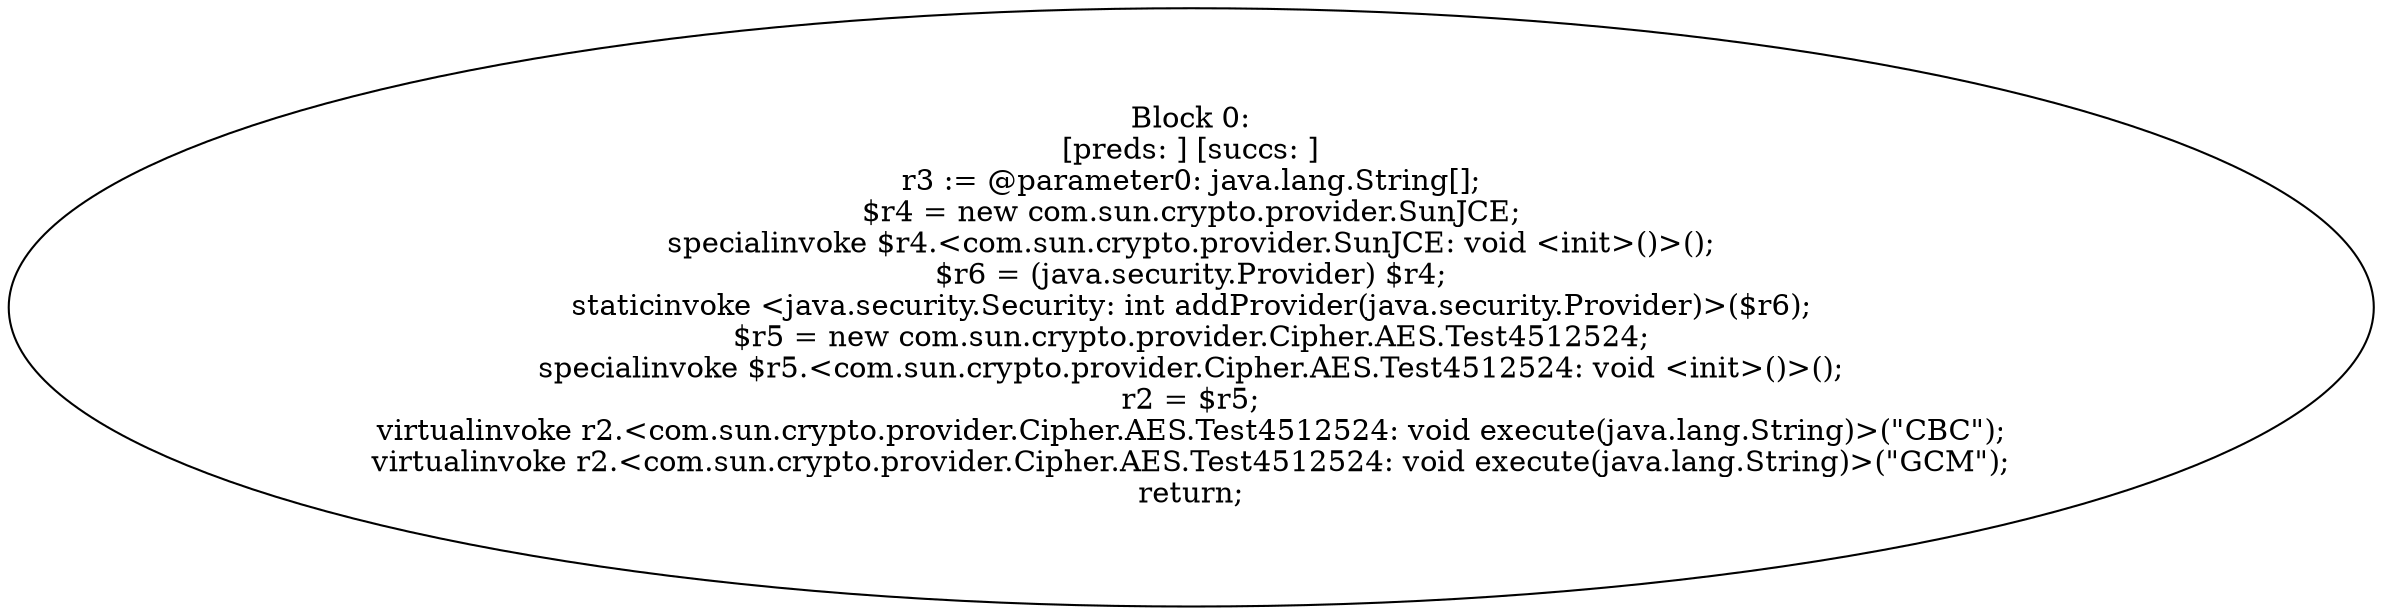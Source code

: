 digraph "unitGraph" {
    "Block 0:
[preds: ] [succs: ]
r3 := @parameter0: java.lang.String[];
$r4 = new com.sun.crypto.provider.SunJCE;
specialinvoke $r4.<com.sun.crypto.provider.SunJCE: void <init>()>();
$r6 = (java.security.Provider) $r4;
staticinvoke <java.security.Security: int addProvider(java.security.Provider)>($r6);
$r5 = new com.sun.crypto.provider.Cipher.AES.Test4512524;
specialinvoke $r5.<com.sun.crypto.provider.Cipher.AES.Test4512524: void <init>()>();
r2 = $r5;
virtualinvoke r2.<com.sun.crypto.provider.Cipher.AES.Test4512524: void execute(java.lang.String)>(\"CBC\");
virtualinvoke r2.<com.sun.crypto.provider.Cipher.AES.Test4512524: void execute(java.lang.String)>(\"GCM\");
return;
"
}
